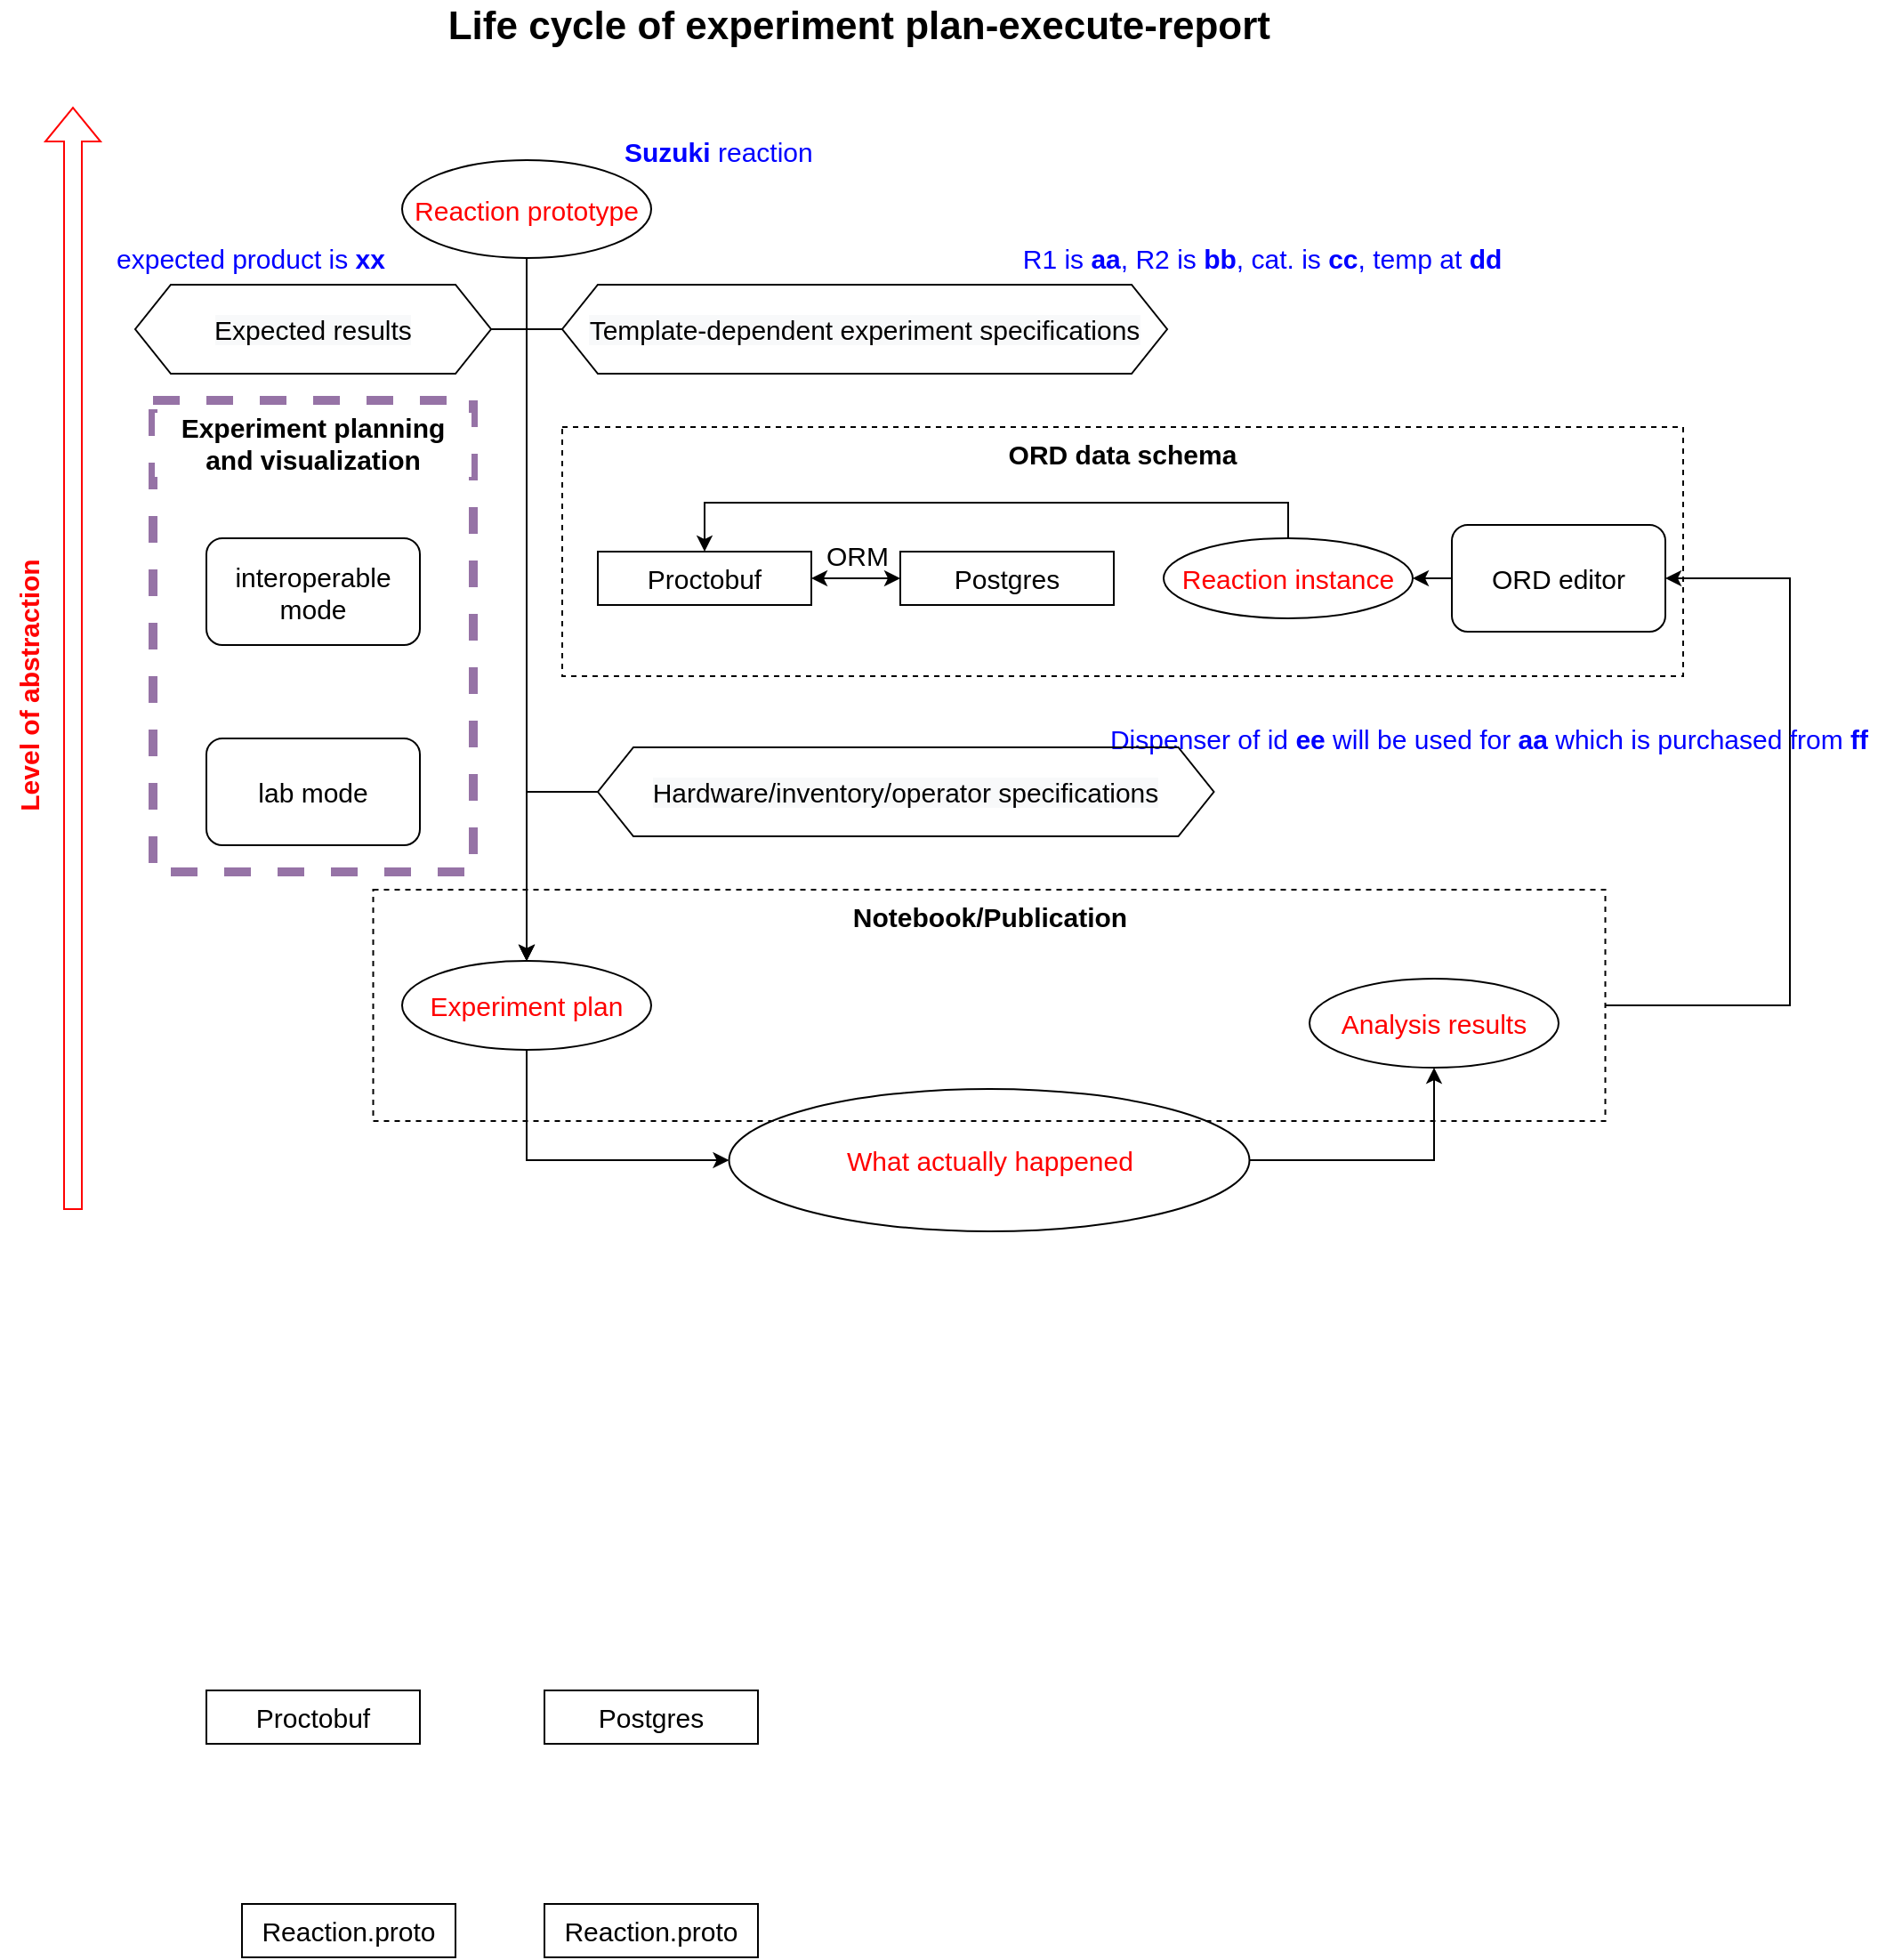 <mxfile version="20.7.4" type="device"><diagram id="R2lEEEUBdFMjLlhIrx00" name="Page-1"><mxGraphModel dx="1886" dy="1714" grid="1" gridSize="10" guides="1" tooltips="1" connect="1" arrows="1" fold="1" page="1" pageScale="1" pageWidth="850" pageHeight="1100" math="0" shadow="0" extFonts="Permanent Marker^https://fonts.googleapis.com/css?family=Permanent+Marker"><root><mxCell id="0"/><mxCell id="1" parent="0"/><mxCell id="F_qYtTR0qK4WMw-Xpqdm-2" value="&lt;b style=&quot;&quot;&gt;Experiment planning and visualization&lt;/b&gt;" style="rounded=0;whiteSpace=wrap;html=1;fontSize=15;fillColor=none;align=center;verticalAlign=top;labelBackgroundColor=default;strokeColor=#9673a6;dashed=1;strokeWidth=5;" parent="1" vertex="1"><mxGeometry x="30" y="35" width="180" height="265" as="geometry"/></mxCell><mxCell id="GcqYQ7Vq4CJ1gvI9GZDQ-10" value="&lt;b&gt;ORD data schema&lt;/b&gt;" style="rounded=0;whiteSpace=wrap;html=1;fontSize=15;fillColor=none;align=center;verticalAlign=top;dashed=1;" parent="1" vertex="1"><mxGeometry x="260" y="50" width="630" height="140" as="geometry"/></mxCell><mxCell id="GcqYQ7Vq4CJ1gvI9GZDQ-79" style="edgeStyle=orthogonalEdgeStyle;rounded=0;orthogonalLoop=1;jettySize=auto;html=1;exitX=0;exitY=0.5;exitDx=0;exitDy=0;entryX=1;entryY=0.5;entryDx=0;entryDy=0;strokeColor=#000000;fontSize=15;fontColor=#FF0000;startArrow=none;startFill=0;endArrow=classic;endFill=1;" parent="1" source="GcqYQ7Vq4CJ1gvI9GZDQ-5" target="GcqYQ7Vq4CJ1gvI9GZDQ-41" edge="1"><mxGeometry relative="1" as="geometry"/></mxCell><mxCell id="GcqYQ7Vq4CJ1gvI9GZDQ-5" value="ORD editor" style="rounded=1;whiteSpace=wrap;html=1;fontSize=15;" parent="1" vertex="1"><mxGeometry x="760" y="105" width="120" height="60" as="geometry"/></mxCell><mxCell id="GcqYQ7Vq4CJ1gvI9GZDQ-29" style="edgeStyle=orthogonalEdgeStyle;rounded=0;orthogonalLoop=1;jettySize=auto;html=1;fontSize=15;endArrow=classic;endFill=1;startArrow=classic;startFill=1;" parent="1" source="GcqYQ7Vq4CJ1gvI9GZDQ-27" target="GcqYQ7Vq4CJ1gvI9GZDQ-28" edge="1"><mxGeometry relative="1" as="geometry"/></mxCell><mxCell id="GcqYQ7Vq4CJ1gvI9GZDQ-27" value="Postgres" style="rounded=1;whiteSpace=wrap;html=1;fontSize=15;arcSize=0;" parent="1" vertex="1"><mxGeometry x="450" y="120" width="120" height="30" as="geometry"/></mxCell><mxCell id="GcqYQ7Vq4CJ1gvI9GZDQ-28" value="Proctobuf" style="rounded=1;whiteSpace=wrap;html=1;fontSize=15;arcSize=0;" parent="1" vertex="1"><mxGeometry x="280" y="120" width="120" height="30" as="geometry"/></mxCell><mxCell id="GcqYQ7Vq4CJ1gvI9GZDQ-30" value="ORM" style="text;html=1;strokeColor=none;fillColor=none;align=center;verticalAlign=middle;whiteSpace=wrap;rounded=0;fontSize=15;" parent="1" vertex="1"><mxGeometry x="396" y="107" width="60" height="30" as="geometry"/></mxCell><mxCell id="GcqYQ7Vq4CJ1gvI9GZDQ-64" style="edgeStyle=orthogonalEdgeStyle;rounded=0;orthogonalLoop=1;jettySize=auto;html=1;exitX=1;exitY=0.5;exitDx=0;exitDy=0;entryX=1;entryY=0.5;entryDx=0;entryDy=0;strokeColor=#000000;fontSize=15;startArrow=none;startFill=0;endArrow=classic;endFill=1;" parent="1" source="GcqYQ7Vq4CJ1gvI9GZDQ-32" target="GcqYQ7Vq4CJ1gvI9GZDQ-5" edge="1"><mxGeometry relative="1" as="geometry"><Array as="points"><mxPoint x="950" y="375"/><mxPoint x="950" y="135"/></Array></mxGeometry></mxCell><mxCell id="GcqYQ7Vq4CJ1gvI9GZDQ-32" value="&lt;b&gt;Notebook/Publication&lt;/b&gt;" style="rounded=0;whiteSpace=wrap;html=1;fontSize=15;fillColor=none;align=center;verticalAlign=top;dashed=1;" parent="1" vertex="1"><mxGeometry x="153.75" y="310" width="692.5" height="130" as="geometry"/></mxCell><mxCell id="GcqYQ7Vq4CJ1gvI9GZDQ-44" style="edgeStyle=orthogonalEdgeStyle;rounded=0;orthogonalLoop=1;jettySize=auto;html=1;entryX=0.5;entryY=0;entryDx=0;entryDy=0;fontSize=15;startArrow=none;startFill=0;endArrow=classic;endFill=1;exitX=0.5;exitY=0;exitDx=0;exitDy=0;" parent="1" source="GcqYQ7Vq4CJ1gvI9GZDQ-41" target="GcqYQ7Vq4CJ1gvI9GZDQ-28" edge="1"><mxGeometry relative="1" as="geometry"/></mxCell><mxCell id="GcqYQ7Vq4CJ1gvI9GZDQ-41" value="Reaction instance" style="ellipse;whiteSpace=wrap;html=1;fontSize=15;fillColor=none;fontColor=#FF0000;" parent="1" vertex="1"><mxGeometry x="598" y="112.5" width="140" height="45" as="geometry"/></mxCell><mxCell id="GcqYQ7Vq4CJ1gvI9GZDQ-55" style="edgeStyle=orthogonalEdgeStyle;rounded=0;orthogonalLoop=1;jettySize=auto;html=1;fontSize=15;startArrow=none;startFill=0;endArrow=classic;endFill=1;" parent="1" source="GcqYQ7Vq4CJ1gvI9GZDQ-46" target="GcqYQ7Vq4CJ1gvI9GZDQ-52" edge="1"><mxGeometry relative="1" as="geometry"/></mxCell><mxCell id="GcqYQ7Vq4CJ1gvI9GZDQ-46" value="Reaction prototype" style="ellipse;whiteSpace=wrap;html=1;fontSize=15;fillColor=none;fontColor=#FF0000;" parent="1" vertex="1"><mxGeometry x="170" y="-100" width="140" height="55" as="geometry"/></mxCell><mxCell id="GcqYQ7Vq4CJ1gvI9GZDQ-56" style="edgeStyle=orthogonalEdgeStyle;rounded=0;orthogonalLoop=1;jettySize=auto;html=1;fontSize=15;startArrow=none;startFill=0;endArrow=classic;endFill=1;entryX=0.5;entryY=0;entryDx=0;entryDy=0;exitX=0;exitY=0.5;exitDx=0;exitDy=0;" parent="1" source="GcqYQ7Vq4CJ1gvI9GZDQ-69" target="GcqYQ7Vq4CJ1gvI9GZDQ-52" edge="1"><mxGeometry relative="1" as="geometry"><mxPoint x="240" y="300" as="targetPoint"/><mxPoint x="310" as="sourcePoint"/></mxGeometry></mxCell><mxCell id="GcqYQ7Vq4CJ1gvI9GZDQ-60" style="edgeStyle=orthogonalEdgeStyle;rounded=0;orthogonalLoop=1;jettySize=auto;html=1;exitX=0.5;exitY=1;exitDx=0;exitDy=0;entryX=0;entryY=0.5;entryDx=0;entryDy=0;fontSize=15;startArrow=none;startFill=0;endArrow=classic;endFill=1;" parent="1" source="GcqYQ7Vq4CJ1gvI9GZDQ-52" target="GcqYQ7Vq4CJ1gvI9GZDQ-59" edge="1"><mxGeometry relative="1" as="geometry"/></mxCell><mxCell id="GcqYQ7Vq4CJ1gvI9GZDQ-52" value="Experiment plan" style="ellipse;whiteSpace=wrap;html=1;fontSize=15;fillColor=none;fontColor=#FF0000;" parent="1" vertex="1"><mxGeometry x="170" y="350" width="140" height="50" as="geometry"/></mxCell><mxCell id="GcqYQ7Vq4CJ1gvI9GZDQ-58" value="Analysis results" style="ellipse;whiteSpace=wrap;html=1;fontSize=15;fillColor=none;fontColor=#FF0000;" parent="1" vertex="1"><mxGeometry x="680" y="360" width="140" height="50" as="geometry"/></mxCell><mxCell id="GcqYQ7Vq4CJ1gvI9GZDQ-61" style="edgeStyle=orthogonalEdgeStyle;rounded=0;orthogonalLoop=1;jettySize=auto;html=1;exitX=1;exitY=0.5;exitDx=0;exitDy=0;entryX=0.5;entryY=1;entryDx=0;entryDy=0;fontSize=15;startArrow=none;startFill=0;endArrow=classic;endFill=1;" parent="1" source="GcqYQ7Vq4CJ1gvI9GZDQ-59" target="GcqYQ7Vq4CJ1gvI9GZDQ-58" edge="1"><mxGeometry relative="1" as="geometry"/></mxCell><mxCell id="GcqYQ7Vq4CJ1gvI9GZDQ-59" value="What actually happened" style="ellipse;whiteSpace=wrap;html=1;fontSize=15;fillColor=none;fontColor=#FF0000;" parent="1" vertex="1"><mxGeometry x="353.75" y="422" width="292.5" height="80" as="geometry"/></mxCell><mxCell id="GcqYQ7Vq4CJ1gvI9GZDQ-66" value="&lt;b&gt;Suzuki &lt;/b&gt;reaction&amp;nbsp;" style="text;html=1;strokeColor=none;fillColor=none;align=center;verticalAlign=middle;whiteSpace=wrap;rounded=0;fontSize=15;fontColor=#0000FF;" parent="1" vertex="1"><mxGeometry x="280" y="-120" width="140" height="30" as="geometry"/></mxCell><mxCell id="GcqYQ7Vq4CJ1gvI9GZDQ-67" value="R1 is &lt;b&gt;aa&lt;/b&gt;, R2 is &lt;b&gt;bb&lt;/b&gt;, cat. is &lt;b&gt;cc&lt;/b&gt;, temp at &lt;b&gt;dd&lt;/b&gt;" style="text;html=1;strokeColor=none;fillColor=none;align=center;verticalAlign=middle;whiteSpace=wrap;rounded=0;fontSize=15;fontColor=#0000FF;" parent="1" vertex="1"><mxGeometry x="510" y="-60" width="287" height="30" as="geometry"/></mxCell><mxCell id="GcqYQ7Vq4CJ1gvI9GZDQ-68" value="Dispenser of id &lt;b&gt;ee &lt;/b&gt;will be used for &lt;b&gt;aa &lt;/b&gt;which is purchased from &lt;b&gt;ff&lt;/b&gt;" style="text;html=1;strokeColor=none;fillColor=none;align=center;verticalAlign=middle;whiteSpace=wrap;rounded=0;fontSize=15;fontColor=#0000FF;" parent="1" vertex="1"><mxGeometry x="550" y="210" width="462" height="30" as="geometry"/></mxCell><mxCell id="GcqYQ7Vq4CJ1gvI9GZDQ-69" value="&lt;span style=&quot;color: rgb(0, 0, 0); font-family: Helvetica; font-size: 15px; font-style: normal; font-variant-ligatures: normal; font-variant-caps: normal; font-weight: 400; letter-spacing: normal; orphans: 2; text-align: center; text-indent: 0px; text-transform: none; widows: 2; word-spacing: 0px; -webkit-text-stroke-width: 0px; background-color: rgb(248, 249, 250); text-decoration-thickness: initial; text-decoration-style: initial; text-decoration-color: initial; float: none; display: inline !important;&quot;&gt;Template-dependent experiment specifications&lt;/span&gt;" style="shape=hexagon;perimeter=hexagonPerimeter2;whiteSpace=wrap;html=1;fixedSize=1;fontSize=15;fontColor=#FF0000;fillColor=none;" parent="1" vertex="1"><mxGeometry x="260" y="-30" width="340" height="50" as="geometry"/></mxCell><mxCell id="GcqYQ7Vq4CJ1gvI9GZDQ-72" style="edgeStyle=orthogonalEdgeStyle;rounded=0;orthogonalLoop=1;jettySize=auto;html=1;exitX=1;exitY=0.5;exitDx=0;exitDy=0;entryX=0.5;entryY=0;entryDx=0;entryDy=0;strokeColor=#000000;fontSize=15;fontColor=#FF0000;startArrow=none;startFill=0;endArrow=classic;endFill=1;" parent="1" source="GcqYQ7Vq4CJ1gvI9GZDQ-70" target="GcqYQ7Vq4CJ1gvI9GZDQ-52" edge="1"><mxGeometry relative="1" as="geometry"/></mxCell><mxCell id="GcqYQ7Vq4CJ1gvI9GZDQ-70" value="&lt;span style=&quot;color: rgb(0, 0, 0); font-family: Helvetica; font-size: 15px; font-style: normal; font-variant-ligatures: normal; font-variant-caps: normal; font-weight: 400; letter-spacing: normal; orphans: 2; text-align: center; text-indent: 0px; text-transform: none; widows: 2; word-spacing: 0px; -webkit-text-stroke-width: 0px; background-color: rgb(248, 249, 250); text-decoration-thickness: initial; text-decoration-style: initial; text-decoration-color: initial; float: none; display: inline !important;&quot;&gt;Expected results&lt;/span&gt;" style="shape=hexagon;perimeter=hexagonPerimeter2;whiteSpace=wrap;html=1;fixedSize=1;fontSize=15;fontColor=#FF0000;fillColor=none;" parent="1" vertex="1"><mxGeometry x="20" y="-30" width="200" height="50" as="geometry"/></mxCell><mxCell id="GcqYQ7Vq4CJ1gvI9GZDQ-71" value="" style="group" parent="1" vertex="1" connectable="0"><mxGeometry x="-55.0" y="-130" width="40.0" height="620" as="geometry"/></mxCell><mxCell id="GcqYQ7Vq4CJ1gvI9GZDQ-1" value="" style="endArrow=classic;html=1;rounded=0;shape=flexArrow;fontColor=#FF0000;strokeColor=#FF0000;" parent="GcqYQ7Vq4CJ1gvI9GZDQ-71" edge="1"><mxGeometry width="50" height="50" relative="1" as="geometry"><mxPoint x="40.0" y="620" as="sourcePoint"/><mxPoint x="40.0" as="targetPoint"/></mxGeometry></mxCell><mxCell id="GcqYQ7Vq4CJ1gvI9GZDQ-3" value="Level of abstraction" style="text;html=1;strokeColor=none;fillColor=none;align=center;verticalAlign=middle;whiteSpace=wrap;rounded=0;rotation=270;fontStyle=1;fontSize=15;fontColor=#FF0000;" parent="GcqYQ7Vq4CJ1gvI9GZDQ-71" vertex="1"><mxGeometry x="-95.0" y="310" width="220" height="30" as="geometry"/></mxCell><mxCell id="GcqYQ7Vq4CJ1gvI9GZDQ-73" value="expected product is &lt;b&gt;xx&lt;/b&gt;" style="text;html=1;strokeColor=none;fillColor=none;align=center;verticalAlign=middle;whiteSpace=wrap;rounded=0;fontSize=15;fontColor=#0000FF;" parent="1" vertex="1"><mxGeometry y="-60" width="170" height="30" as="geometry"/></mxCell><mxCell id="GcqYQ7Vq4CJ1gvI9GZDQ-77" style="edgeStyle=orthogonalEdgeStyle;rounded=0;orthogonalLoop=1;jettySize=auto;html=1;strokeColor=#000000;fontSize=15;fontColor=#FF0000;startArrow=none;startFill=0;endArrow=classic;endFill=1;entryX=0.5;entryY=0;entryDx=0;entryDy=0;" parent="1" source="GcqYQ7Vq4CJ1gvI9GZDQ-76" target="GcqYQ7Vq4CJ1gvI9GZDQ-52" edge="1"><mxGeometry relative="1" as="geometry"><mxPoint x="240" y="340" as="targetPoint"/><Array as="points"><mxPoint x="240" y="255"/></Array></mxGeometry></mxCell><mxCell id="GcqYQ7Vq4CJ1gvI9GZDQ-76" value="&lt;span style=&quot;color: rgb(0, 0, 0); font-family: Helvetica; font-size: 15px; font-style: normal; font-variant-ligatures: normal; font-variant-caps: normal; font-weight: 400; letter-spacing: normal; orphans: 2; text-indent: 0px; text-transform: none; widows: 2; word-spacing: 0px; -webkit-text-stroke-width: 0px; background-color: rgb(248, 249, 250); text-decoration-thickness: initial; text-decoration-style: initial; text-decoration-color: initial; float: none; display: inline !important;&quot;&gt;Hardware/inventory/operator specifications&lt;/span&gt;" style="shape=hexagon;perimeter=hexagonPerimeter2;whiteSpace=wrap;html=1;fixedSize=1;strokeColor=#000000;fontSize=15;fontColor=#FF0000;fillColor=none;align=center;" parent="1" vertex="1"><mxGeometry x="280" y="230" width="346.25" height="50" as="geometry"/></mxCell><mxCell id="E3aJMVLWuYdl7_KLMXC1-1" value="interoperable mode" style="rounded=1;whiteSpace=wrap;html=1;fontSize=15;" parent="1" vertex="1"><mxGeometry x="60" y="112.5" width="120" height="60" as="geometry"/></mxCell><mxCell id="F_qYtTR0qK4WMw-Xpqdm-1" value="&lt;font style=&quot;font-size: 22px;&quot;&gt;Life cycle of experiment plan-execute-report&amp;nbsp;&lt;/font&gt;" style="text;html=1;strokeColor=none;fillColor=none;align=center;verticalAlign=middle;whiteSpace=wrap;rounded=0;fontStyle=1;fontSize=22;" parent="1" vertex="1"><mxGeometry x="170" y="-190" width="520" height="30" as="geometry"/></mxCell><mxCell id="F_qYtTR0qK4WMw-Xpqdm-6" value="lab mode" style="rounded=1;whiteSpace=wrap;html=1;fontSize=15;" parent="1" vertex="1"><mxGeometry x="60" y="225" width="120" height="60" as="geometry"/></mxCell><mxCell id="80CPKU30X-6N3AjzGZi5-1" value="Proctobuf" style="rounded=1;whiteSpace=wrap;html=1;fontSize=15;arcSize=0;" vertex="1" parent="1"><mxGeometry x="60" y="760" width="120" height="30" as="geometry"/></mxCell><mxCell id="80CPKU30X-6N3AjzGZi5-2" value="Postgres" style="rounded=1;whiteSpace=wrap;html=1;fontSize=15;arcSize=0;" vertex="1" parent="1"><mxGeometry x="250" y="760" width="120" height="30" as="geometry"/></mxCell><mxCell id="80CPKU30X-6N3AjzGZi5-3" value="Reaction.proto" style="rounded=1;whiteSpace=wrap;html=1;fontSize=15;arcSize=0;" vertex="1" parent="1"><mxGeometry x="80" y="880" width="120" height="30" as="geometry"/></mxCell><mxCell id="80CPKU30X-6N3AjzGZi5-4" value="Reaction.proto" style="rounded=1;whiteSpace=wrap;html=1;fontSize=15;arcSize=0;" vertex="1" parent="1"><mxGeometry x="250" y="880" width="120" height="30" as="geometry"/></mxCell></root></mxGraphModel></diagram></mxfile>